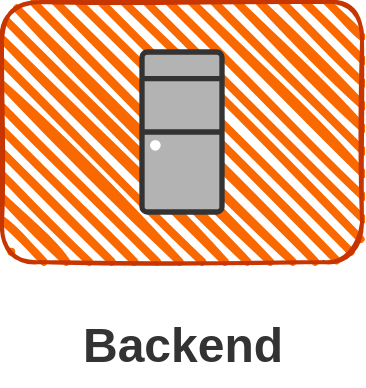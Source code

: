 <mxfile version="13.10.0" type="embed">
    <diagram id="3tnAUS6kMyqOYKsPdHfd" name="Page-1">
        <mxGraphModel dx="897" dy="861" grid="1" gridSize="10" guides="1" tooltips="1" connect="1" arrows="1" fold="1" page="1" pageScale="1" pageWidth="583" pageHeight="413" math="0" shadow="0">
            <root>
                <mxCell id="0"/>
                <mxCell id="1" parent="0"/>
                <mxCell id="5" value="" style="rounded=1;whiteSpace=wrap;html=1;strokeWidth=2;fillWeight=4;hachureGap=8;hachureAngle=45;fillColor=#fa6800;sketch=1;strokeColor=#C73500;fontColor=#ffffff;" vertex="1" parent="1">
                    <mxGeometry x="202" y="111.0" width="180" height="130" as="geometry"/>
                </mxCell>
                <mxCell id="6" value="" style="fontColor=#0066CC;verticalAlign=top;verticalLabelPosition=bottom;labelPosition=center;align=center;html=1;outlineConnect=0;gradientColor=none;gradientDirection=north;strokeWidth=2;shape=mxgraph.networks.desktop_pc;strokeColor=#333333;fillColor=#B3B3B3;" vertex="1" parent="1">
                    <mxGeometry x="272" y="136" width="40" height="80" as="geometry"/>
                </mxCell>
                <mxCell id="7" value="Backend" style="text;strokeColor=none;fillColor=none;html=1;fontSize=24;fontStyle=1;verticalAlign=middle;align=center;rounded=1;labelBackgroundColor=none;fontColor=#333333;" vertex="1" parent="1">
                    <mxGeometry x="242" y="262.76" width="100" height="40" as="geometry"/>
                </mxCell>
            </root>
        </mxGraphModel>
    </diagram>
</mxfile>
